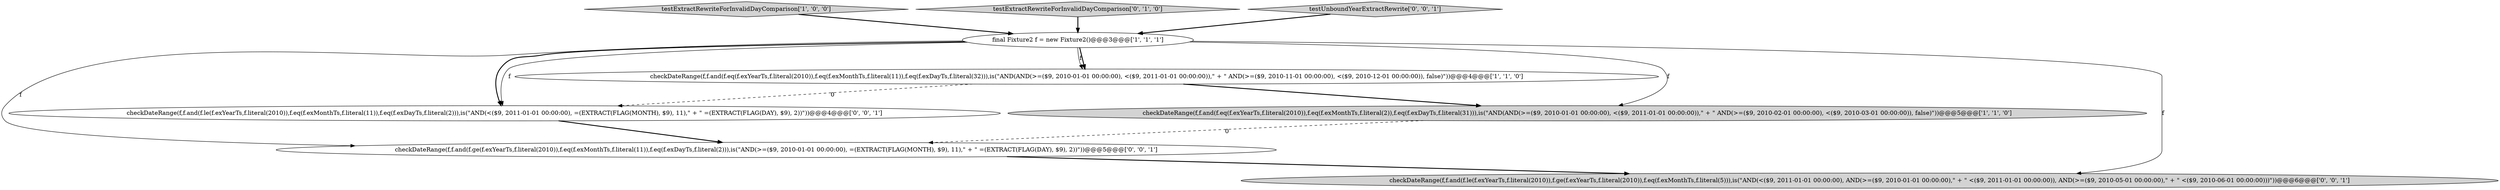 digraph {
1 [style = filled, label = "checkDateRange(f,f.and(f.eq(f.exYearTs,f.literal(2010)),f.eq(f.exMonthTs,f.literal(2)),f.eq(f.exDayTs,f.literal(31))),is(\"AND(AND(>=($9, 2010-01-01 00:00:00), <($9, 2011-01-01 00:00:00)),\" + \" AND(>=($9, 2010-02-01 00:00:00), <($9, 2010-03-01 00:00:00)), false)\"))@@@5@@@['1', '1', '0']", fillcolor = lightgray, shape = ellipse image = "AAA0AAABBB1BBB"];
2 [style = filled, label = "testExtractRewriteForInvalidDayComparison['1', '0', '0']", fillcolor = lightgray, shape = diamond image = "AAA0AAABBB1BBB"];
4 [style = filled, label = "testExtractRewriteForInvalidDayComparison['0', '1', '0']", fillcolor = lightgray, shape = diamond image = "AAA0AAABBB2BBB"];
5 [style = filled, label = "checkDateRange(f,f.and(f.ge(f.exYearTs,f.literal(2010)),f.eq(f.exMonthTs,f.literal(11)),f.eq(f.exDayTs,f.literal(2))),is(\"AND(>=($9, 2010-01-01 00:00:00), =(EXTRACT(FLAG(MONTH), $9), 11),\" + \" =(EXTRACT(FLAG(DAY), $9), 2))\"))@@@5@@@['0', '0', '1']", fillcolor = white, shape = ellipse image = "AAA0AAABBB3BBB"];
7 [style = filled, label = "testUnboundYearExtractRewrite['0', '0', '1']", fillcolor = lightgray, shape = diamond image = "AAA0AAABBB3BBB"];
3 [style = filled, label = "final Fixture2 f = new Fixture2()@@@3@@@['1', '1', '1']", fillcolor = white, shape = ellipse image = "AAA0AAABBB1BBB"];
0 [style = filled, label = "checkDateRange(f,f.and(f.eq(f.exYearTs,f.literal(2010)),f.eq(f.exMonthTs,f.literal(11)),f.eq(f.exDayTs,f.literal(32))),is(\"AND(AND(>=($9, 2010-01-01 00:00:00), <($9, 2011-01-01 00:00:00)),\" + \" AND(>=($9, 2010-11-01 00:00:00), <($9, 2010-12-01 00:00:00)), false)\"))@@@4@@@['1', '1', '0']", fillcolor = white, shape = ellipse image = "AAA0AAABBB1BBB"];
6 [style = filled, label = "checkDateRange(f,f.and(f.le(f.exYearTs,f.literal(2010)),f.ge(f.exYearTs,f.literal(2010)),f.eq(f.exMonthTs,f.literal(5))),is(\"AND(<($9, 2011-01-01 00:00:00), AND(>=($9, 2010-01-01 00:00:00),\" + \" <($9, 2011-01-01 00:00:00)), AND(>=($9, 2010-05-01 00:00:00),\" + \" <($9, 2010-06-01 00:00:00)))\"))@@@6@@@['0', '0', '1']", fillcolor = lightgray, shape = ellipse image = "AAA0AAABBB3BBB"];
8 [style = filled, label = "checkDateRange(f,f.and(f.le(f.exYearTs,f.literal(2010)),f.eq(f.exMonthTs,f.literal(11)),f.eq(f.exDayTs,f.literal(2))),is(\"AND(<($9, 2011-01-01 00:00:00), =(EXTRACT(FLAG(MONTH), $9), 11),\" + \" =(EXTRACT(FLAG(DAY), $9), 2))\"))@@@4@@@['0', '0', '1']", fillcolor = white, shape = ellipse image = "AAA0AAABBB3BBB"];
0->8 [style = dashed, label="0"];
3->6 [style = solid, label="f"];
4->3 [style = bold, label=""];
7->3 [style = bold, label=""];
3->1 [style = solid, label="f"];
1->5 [style = dashed, label="0"];
5->6 [style = bold, label=""];
3->0 [style = solid, label="f"];
8->5 [style = bold, label=""];
3->5 [style = solid, label="f"];
3->8 [style = solid, label="f"];
0->1 [style = bold, label=""];
3->8 [style = bold, label=""];
3->0 [style = bold, label=""];
2->3 [style = bold, label=""];
}
